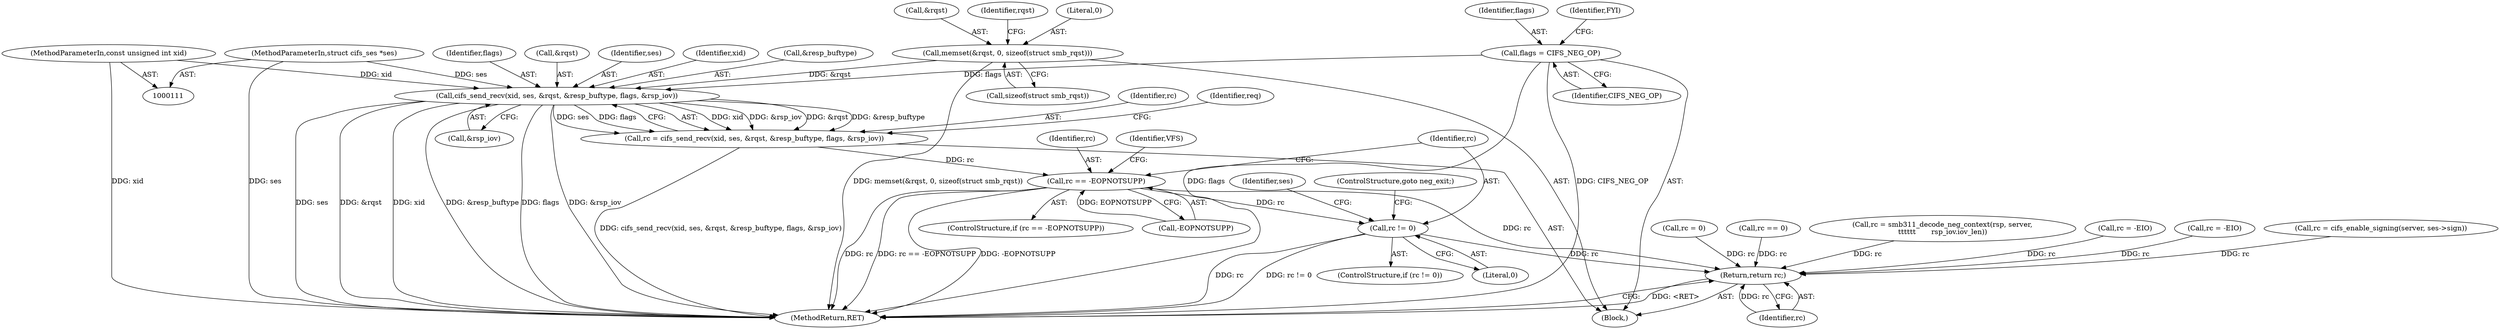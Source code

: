 digraph "0_linux_b57a55e2200ede754e4dc9cce4ba9402544b9365@API" {
"1000430" [label="(Call,cifs_send_recv(xid, ses, &rqst, &resp_buftype, flags, &rsp_iov))"];
"1000112" [label="(MethodParameterIn,const unsigned int xid)"];
"1000113" [label="(MethodParameterIn,struct cifs_ses *ses)"];
"1000412" [label="(Call,memset(&rqst, 0, sizeof(struct smb_rqst)))"];
"1000135" [label="(Call,flags = CIFS_NEG_OP)"];
"1000428" [label="(Call,rc = cifs_send_recv(xid, ses, &rqst, &resp_buftype, flags, &rsp_iov))"];
"1000450" [label="(Call,rc == -EOPNOTSUPP)"];
"1000461" [label="(Call,rc != 0)"];
"1000829" [label="(Return,return rc;)"];
"1000789" [label="(Call,rc = 0)"];
"1000420" [label="(Identifier,rqst)"];
"1000430" [label="(Call,cifs_send_recv(xid, ses, &rqst, &resp_buftype, flags, &rsp_iov))"];
"1000433" [label="(Call,&rqst)"];
"1000831" [label="(MethodReturn,RET)"];
"1000137" [label="(Identifier,CIFS_NEG_OP)"];
"1000451" [label="(Identifier,rc)"];
"1000456" [label="(Identifier,VFS)"];
"1000432" [label="(Identifier,ses)"];
"1000140" [label="(Identifier,FYI)"];
"1000794" [label="(Call,rc == 0)"];
"1000136" [label="(Identifier,flags)"];
"1000464" [label="(ControlStructure,goto neg_exit;)"];
"1000463" [label="(Literal,0)"];
"1000462" [label="(Identifier,rc)"];
"1000431" [label="(Identifier,xid)"];
"1000813" [label="(Call,rc = smb311_decode_neg_context(rsp, server,\n\t\t\t\t\t\t       rsp_iov.iov_len))"];
"1000135" [label="(Call,flags = CIFS_NEG_OP)"];
"1000412" [label="(Call,memset(&rqst, 0, sizeof(struct smb_rqst)))"];
"1000114" [label="(Block,)"];
"1000438" [label="(Call,&rsp_iov)"];
"1000113" [label="(MethodParameterIn,struct cifs_ses *ses)"];
"1000415" [label="(Literal,0)"];
"1000830" [label="(Identifier,rc)"];
"1000662" [label="(Call,rc = -EIO)"];
"1000461" [label="(Call,rc != 0)"];
"1000435" [label="(Call,&resp_buftype)"];
"1000829" [label="(Return,return rc;)"];
"1000428" [label="(Call,rc = cifs_send_recv(xid, ses, &rqst, &resp_buftype, flags, &rsp_iov))"];
"1000449" [label="(ControlStructure,if (rc == -EOPNOTSUPP))"];
"1000460" [label="(ControlStructure,if (rc != 0))"];
"1000429" [label="(Identifier,rc)"];
"1000797" [label="(Call,rc = -EIO)"];
"1000416" [label="(Call,sizeof(struct smb_rqst))"];
"1000471" [label="(Identifier,ses)"];
"1000112" [label="(MethodParameterIn,const unsigned int xid)"];
"1000437" [label="(Identifier,flags)"];
"1000452" [label="(Call,-EOPNOTSUPP)"];
"1000450" [label="(Call,rc == -EOPNOTSUPP)"];
"1000441" [label="(Identifier,req)"];
"1000766" [label="(Call,rc = cifs_enable_signing(server, ses->sign))"];
"1000413" [label="(Call,&rqst)"];
"1000430" -> "1000428"  [label="AST: "];
"1000430" -> "1000438"  [label="CFG: "];
"1000431" -> "1000430"  [label="AST: "];
"1000432" -> "1000430"  [label="AST: "];
"1000433" -> "1000430"  [label="AST: "];
"1000435" -> "1000430"  [label="AST: "];
"1000437" -> "1000430"  [label="AST: "];
"1000438" -> "1000430"  [label="AST: "];
"1000428" -> "1000430"  [label="CFG: "];
"1000430" -> "1000831"  [label="DDG: flags"];
"1000430" -> "1000831"  [label="DDG: &rsp_iov"];
"1000430" -> "1000831"  [label="DDG: ses"];
"1000430" -> "1000831"  [label="DDG: xid"];
"1000430" -> "1000831"  [label="DDG: &rqst"];
"1000430" -> "1000831"  [label="DDG: &resp_buftype"];
"1000430" -> "1000428"  [label="DDG: xid"];
"1000430" -> "1000428"  [label="DDG: &rsp_iov"];
"1000430" -> "1000428"  [label="DDG: &rqst"];
"1000430" -> "1000428"  [label="DDG: &resp_buftype"];
"1000430" -> "1000428"  [label="DDG: ses"];
"1000430" -> "1000428"  [label="DDG: flags"];
"1000112" -> "1000430"  [label="DDG: xid"];
"1000113" -> "1000430"  [label="DDG: ses"];
"1000412" -> "1000430"  [label="DDG: &rqst"];
"1000135" -> "1000430"  [label="DDG: flags"];
"1000112" -> "1000111"  [label="AST: "];
"1000112" -> "1000831"  [label="DDG: xid"];
"1000113" -> "1000111"  [label="AST: "];
"1000113" -> "1000831"  [label="DDG: ses"];
"1000412" -> "1000114"  [label="AST: "];
"1000412" -> "1000416"  [label="CFG: "];
"1000413" -> "1000412"  [label="AST: "];
"1000415" -> "1000412"  [label="AST: "];
"1000416" -> "1000412"  [label="AST: "];
"1000420" -> "1000412"  [label="CFG: "];
"1000412" -> "1000831"  [label="DDG: memset(&rqst, 0, sizeof(struct smb_rqst))"];
"1000135" -> "1000114"  [label="AST: "];
"1000135" -> "1000137"  [label="CFG: "];
"1000136" -> "1000135"  [label="AST: "];
"1000137" -> "1000135"  [label="AST: "];
"1000140" -> "1000135"  [label="CFG: "];
"1000135" -> "1000831"  [label="DDG: flags"];
"1000135" -> "1000831"  [label="DDG: CIFS_NEG_OP"];
"1000428" -> "1000114"  [label="AST: "];
"1000429" -> "1000428"  [label="AST: "];
"1000441" -> "1000428"  [label="CFG: "];
"1000428" -> "1000831"  [label="DDG: cifs_send_recv(xid, ses, &rqst, &resp_buftype, flags, &rsp_iov)"];
"1000428" -> "1000450"  [label="DDG: rc"];
"1000450" -> "1000449"  [label="AST: "];
"1000450" -> "1000452"  [label="CFG: "];
"1000451" -> "1000450"  [label="AST: "];
"1000452" -> "1000450"  [label="AST: "];
"1000456" -> "1000450"  [label="CFG: "];
"1000462" -> "1000450"  [label="CFG: "];
"1000450" -> "1000831"  [label="DDG: rc == -EOPNOTSUPP"];
"1000450" -> "1000831"  [label="DDG: -EOPNOTSUPP"];
"1000450" -> "1000831"  [label="DDG: rc"];
"1000452" -> "1000450"  [label="DDG: EOPNOTSUPP"];
"1000450" -> "1000461"  [label="DDG: rc"];
"1000450" -> "1000829"  [label="DDG: rc"];
"1000461" -> "1000460"  [label="AST: "];
"1000461" -> "1000463"  [label="CFG: "];
"1000462" -> "1000461"  [label="AST: "];
"1000463" -> "1000461"  [label="AST: "];
"1000464" -> "1000461"  [label="CFG: "];
"1000471" -> "1000461"  [label="CFG: "];
"1000461" -> "1000831"  [label="DDG: rc != 0"];
"1000461" -> "1000831"  [label="DDG: rc"];
"1000461" -> "1000829"  [label="DDG: rc"];
"1000829" -> "1000114"  [label="AST: "];
"1000829" -> "1000830"  [label="CFG: "];
"1000830" -> "1000829"  [label="AST: "];
"1000831" -> "1000829"  [label="CFG: "];
"1000829" -> "1000831"  [label="DDG: <RET>"];
"1000830" -> "1000829"  [label="DDG: rc"];
"1000662" -> "1000829"  [label="DDG: rc"];
"1000766" -> "1000829"  [label="DDG: rc"];
"1000789" -> "1000829"  [label="DDG: rc"];
"1000794" -> "1000829"  [label="DDG: rc"];
"1000813" -> "1000829"  [label="DDG: rc"];
"1000797" -> "1000829"  [label="DDG: rc"];
}
